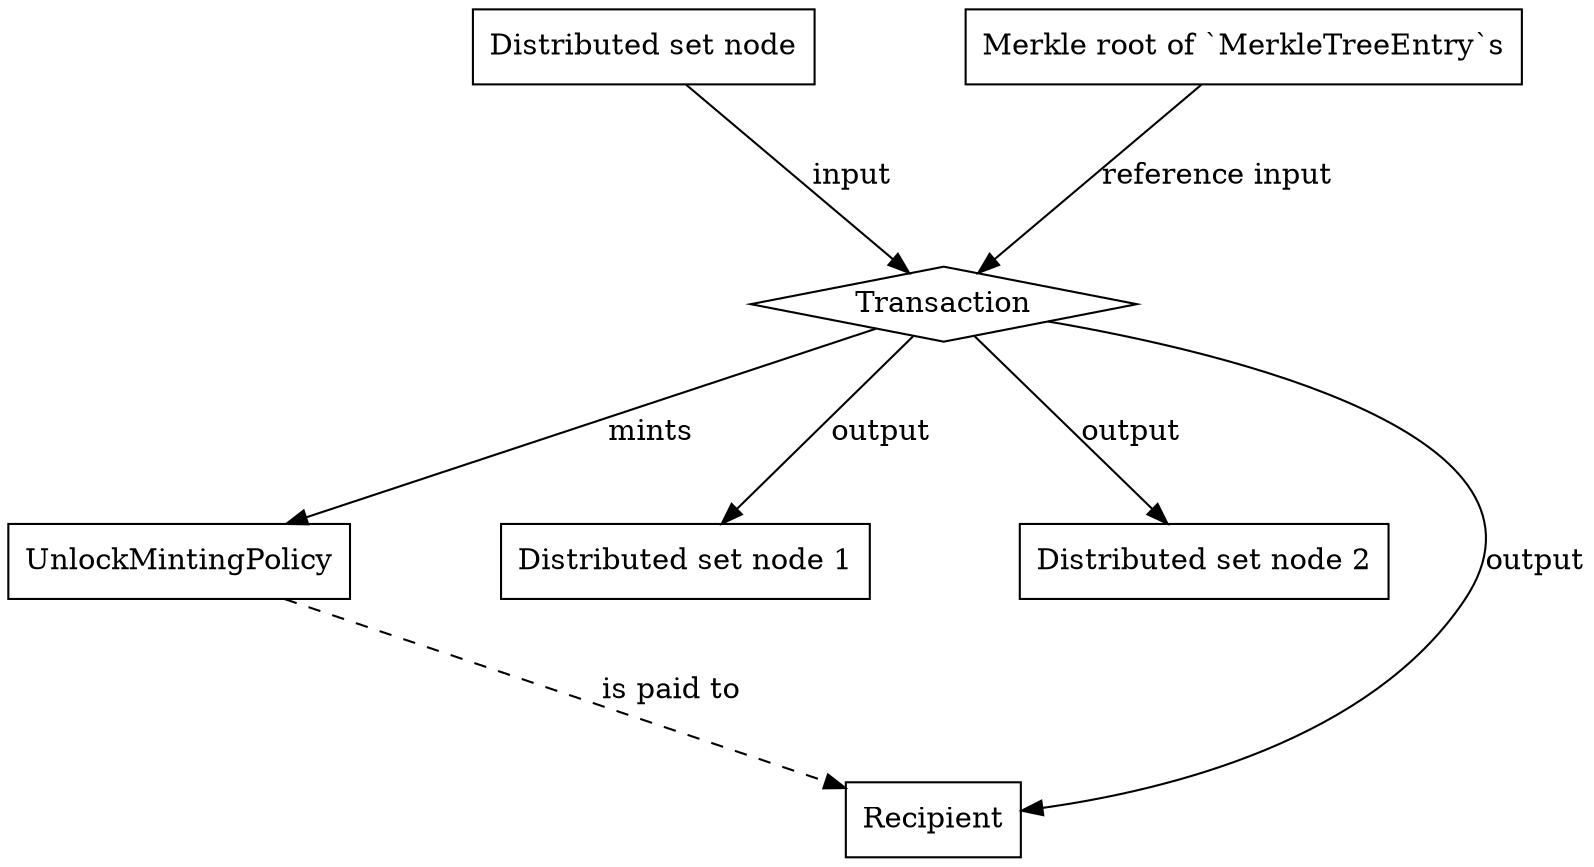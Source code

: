 strict digraph {
  node [shape=record]
  graph [nodesep="1", ranksep="1"]

  DistributedSetNode [ label = "Distributed set node"];
  MerkleRoot [ label = "Merkle root of `MerkleTreeEntry`s"];
  Transaction [ shape=diamond ];
  UnlockMintingPolicy;
  DistributedSetNode1 [ label = "Distributed set node 1"];
  DistributedSetNode2 [ label = "Distributed set node 2"];
  UnlockMintingPolicy;
  Recipient [ label = "Recipient" ] ;

  DistributedSetNode -> Transaction [ label = "input" ];
  MerkleRoot -> Transaction [ label = "reference input" ];
  Transaction -> DistributedSetNode1 [ label = "output" ];
  Transaction -> DistributedSetNode2 [ label = "output" ];
  Transaction -> UnlockMintingPolicy [ label = "mints" ];
  Transaction -> Recipient [ label = "output" ];

  UnlockMintingPolicy -> Recipient [ label = "is paid to", style=dashed ];
}
